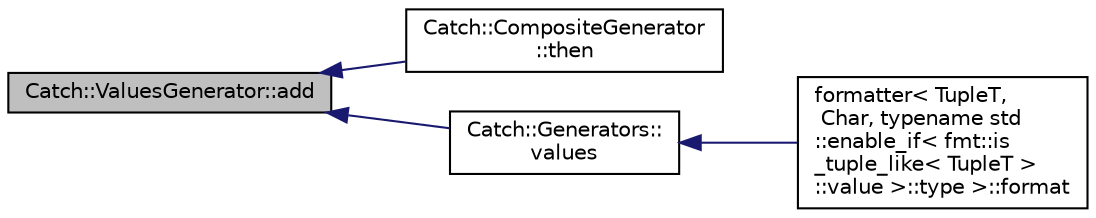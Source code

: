 digraph "Catch::ValuesGenerator::add"
{
  edge [fontname="Helvetica",fontsize="10",labelfontname="Helvetica",labelfontsize="10"];
  node [fontname="Helvetica",fontsize="10",shape=record];
  rankdir="LR";
  Node1 [label="Catch::ValuesGenerator::add",height=0.2,width=0.4,color="black", fillcolor="grey75", style="filled" fontcolor="black"];
  Node1 -> Node2 [dir="back",color="midnightblue",fontsize="10",style="solid",fontname="Helvetica"];
  Node2 [label="Catch::CompositeGenerator\l::then",height=0.2,width=0.4,color="black", fillcolor="white", style="filled",URL="$class_catch_1_1_composite_generator.html#aefdc11bcfccdf07d2db5f0da3ed8758c"];
  Node1 -> Node3 [dir="back",color="midnightblue",fontsize="10",style="solid",fontname="Helvetica"];
  Node3 [label="Catch::Generators::\lvalues",height=0.2,width=0.4,color="black", fillcolor="white", style="filled",URL="$namespace_catch_1_1_generators.html#a7a2c5bebb3c06c5b0ca05a80289b9eb1"];
  Node3 -> Node4 [dir="back",color="midnightblue",fontsize="10",style="solid",fontname="Helvetica"];
  Node4 [label="formatter\< TupleT,\l Char, typename std\l::enable_if\< fmt::is\l_tuple_like\< TupleT \>\l::value \>::type \>::format",height=0.2,width=0.4,color="black", fillcolor="white", style="filled",URL="$structformatter_3_01_tuple_t_00_01_char_00_01typename_01std_1_1enable__if_3_01fmt_1_1is__tuple__a8a88f793f5f612c28a21643fc88182d.html#a7d5dc29d45fc8f500059ce69020b2ea6"];
}
